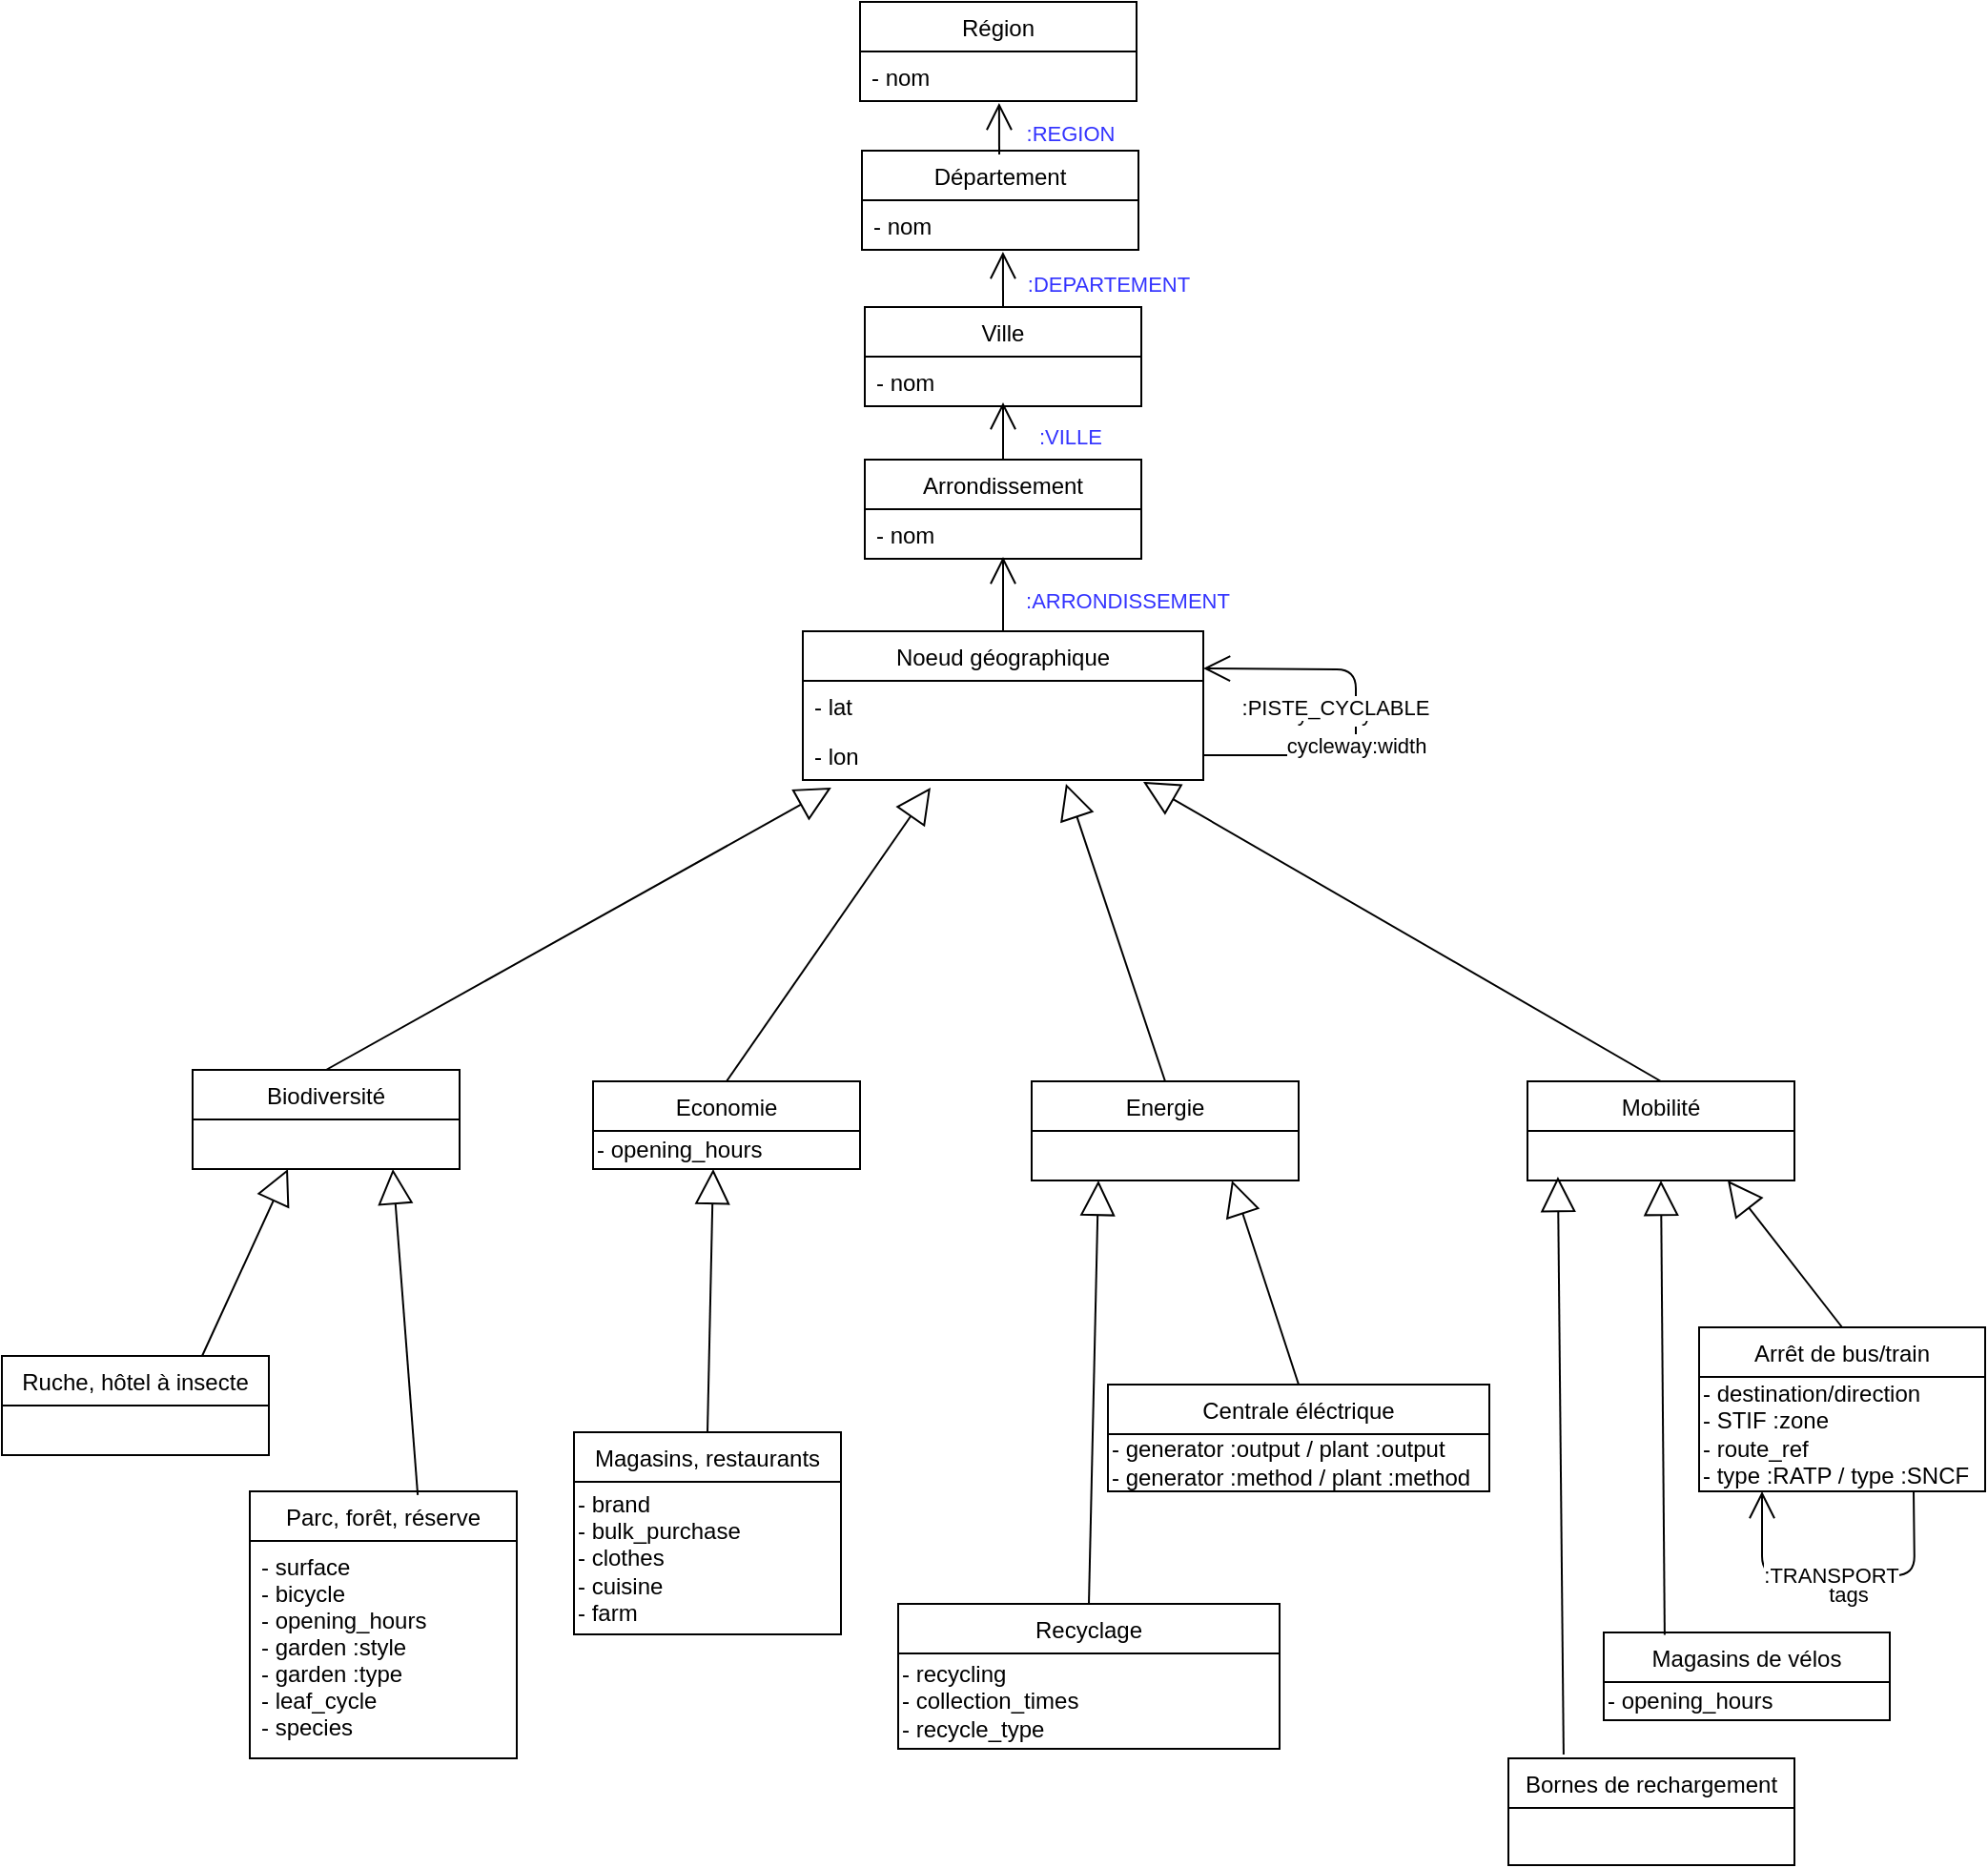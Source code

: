 <mxfile version="13.3.7" type="device"><diagram id="PidYRXYTKO9KqL_93zIx" name="Page-1"><mxGraphModel dx="2249" dy="761" grid="1" gridSize="10" guides="1" tooltips="1" connect="1" arrows="1" fold="1" page="1" pageScale="1" pageWidth="827" pageHeight="1169" math="0" shadow="0"><root><mxCell id="0"/><mxCell id="1" parent="0"/><mxCell id="9AmNIinlysjV_P36KdXR-27" value="" style="endArrow=block;endSize=16;endFill=0;html=1;entryX=0.071;entryY=1.154;entryDx=0;entryDy=0;entryPerimeter=0;exitX=0.5;exitY=0;exitDx=0;exitDy=0;" parent="1" source="9AmNIinlysjV_P36KdXR-11" target="9AmNIinlysjV_P36KdXR-5" edge="1"><mxGeometry width="160" relative="1" as="geometry"><mxPoint x="200" y="510" as="sourcePoint"/><mxPoint x="360" y="510" as="targetPoint"/></mxGeometry></mxCell><mxCell id="9AmNIinlysjV_P36KdXR-28" value="" style="endArrow=block;endSize=16;endFill=0;html=1;entryX=0.319;entryY=1.154;entryDx=0;entryDy=0;entryPerimeter=0;exitX=0.5;exitY=0;exitDx=0;exitDy=0;" parent="1" source="9AmNIinlysjV_P36KdXR-15" target="9AmNIinlysjV_P36KdXR-5" edge="1"><mxGeometry width="160" relative="1" as="geometry"><mxPoint x="350" y="560" as="sourcePoint"/><mxPoint x="361.96" y="488.988" as="targetPoint"/></mxGeometry></mxCell><mxCell id="9AmNIinlysjV_P36KdXR-29" value="" style="endArrow=block;endSize=16;endFill=0;html=1;entryX=0.657;entryY=1.077;entryDx=0;entryDy=0;entryPerimeter=0;exitX=0.5;exitY=0;exitDx=0;exitDy=0;" parent="1" source="9AmNIinlysjV_P36KdXR-19" target="9AmNIinlysjV_P36KdXR-5" edge="1"><mxGeometry width="160" relative="1" as="geometry"><mxPoint x="344.04" y="611.04" as="sourcePoint"/><mxPoint x="395.98" y="490.002" as="targetPoint"/></mxGeometry></mxCell><mxCell id="9AmNIinlysjV_P36KdXR-30" value="" style="endArrow=block;endSize=16;endFill=0;html=1;entryX=0.85;entryY=1.038;entryDx=0;entryDy=0;entryPerimeter=0;exitX=0.5;exitY=0;exitDx=0;exitDy=0;" parent="1" source="9AmNIinlysjV_P36KdXR-23" target="9AmNIinlysjV_P36KdXR-5" edge="1"><mxGeometry width="160" relative="1" as="geometry"><mxPoint x="354.04" y="621.04" as="sourcePoint"/><mxPoint x="405.98" y="500.002" as="targetPoint"/></mxGeometry></mxCell><mxCell id="9AmNIinlysjV_P36KdXR-35" value="" style="endArrow=block;endSize=16;endFill=0;html=1;exitX=0.5;exitY=0;exitDx=0;exitDy=0;entryX=0.45;entryY=1;entryDx=0;entryDy=0;entryPerimeter=0;" parent="1" source="9AmNIinlysjV_P36KdXR-31" edge="1" target="ZRvFWQztWc-JLtb6ZkkC-11"><mxGeometry width="160" relative="1" as="geometry"><mxPoint x="350" y="620" as="sourcePoint"/><mxPoint x="370" y="660" as="targetPoint"/></mxGeometry></mxCell><mxCell id="9AmNIinlysjV_P36KdXR-39" value="" style="endArrow=block;endSize=16;endFill=0;html=1;exitX=0.629;exitY=0.014;exitDx=0;exitDy=0;exitPerimeter=0;entryX=0.75;entryY=1;entryDx=0;entryDy=0;" parent="1" source="9AmNIinlysjV_P36KdXR-36" target="9AmNIinlysjV_P36KdXR-11" edge="1"><mxGeometry width="160" relative="1" as="geometry"><mxPoint x="180" y="732" as="sourcePoint"/><mxPoint x="-30" y="650" as="targetPoint"/></mxGeometry></mxCell><mxCell id="9AmNIinlysjV_P36KdXR-48" value="" style="endArrow=block;endSize=16;endFill=0;html=1;exitX=0.75;exitY=0;exitDx=0;exitDy=0;" parent="1" source="9AmNIinlysjV_P36KdXR-40" edge="1"><mxGeometry width="160" relative="1" as="geometry"><mxPoint x="100" y="740" as="sourcePoint"/><mxPoint x="10" y="662" as="targetPoint"/></mxGeometry></mxCell><mxCell id="9AmNIinlysjV_P36KdXR-53" value="" style="endArrow=block;endSize=16;endFill=0;html=1;exitX=0.5;exitY=0;exitDx=0;exitDy=0;entryX=0.75;entryY=1;entryDx=0;entryDy=0;" parent="1" source="9AmNIinlysjV_P36KdXR-51" edge="1" target="9AmNIinlysjV_P36KdXR-23"><mxGeometry width="160" relative="1" as="geometry"><mxPoint x="720.548" y="730" as="sourcePoint"/><mxPoint x="727" y="664" as="targetPoint"/></mxGeometry></mxCell><mxCell id="9AmNIinlysjV_P36KdXR-61" value="" style="endArrow=block;endSize=16;endFill=0;html=1;exitX=0.213;exitY=0.028;exitDx=0;exitDy=0;exitPerimeter=0;entryX=0.5;entryY=1;entryDx=0;entryDy=0;" parent="1" source="9AmNIinlysjV_P36KdXR-58" target="9AmNIinlysjV_P36KdXR-23" edge="1"><mxGeometry width="160" relative="1" as="geometry"><mxPoint x="730.548" y="740" as="sourcePoint"/><mxPoint x="720" y="680" as="targetPoint"/></mxGeometry></mxCell><mxCell id="9AmNIinlysjV_P36KdXR-62" value="" style="endArrow=block;endSize=16;endFill=0;html=1;exitX=0.5;exitY=0;exitDx=0;exitDy=0;entryX=0.25;entryY=1;entryDx=0;entryDy=0;" parent="1" source="9AmNIinlysjV_P36KdXR-49" target="9AmNIinlysjV_P36KdXR-19" edge="1"><mxGeometry width="160" relative="1" as="geometry"><mxPoint x="490" y="740" as="sourcePoint"/><mxPoint x="420" y="668" as="targetPoint"/></mxGeometry></mxCell><mxCell id="-IiVZrM3Z6q-oCToLzC_-7" value="" style="endArrow=open;endFill=1;endSize=12;html=1;exitX=0.5;exitY=0;exitDx=0;exitDy=0;entryX=0.5;entryY=0.962;entryDx=0;entryDy=0;entryPerimeter=0;" parent="1" source="9AmNIinlysjV_P36KdXR-3" target="-IiVZrM3Z6q-oCToLzC_-17" edge="1"><mxGeometry width="160" relative="1" as="geometry"><mxPoint x="810" y="495" as="sourcePoint"/><mxPoint x="410" y="330" as="targetPoint"/><Array as="points"/></mxGeometry></mxCell><mxCell id="-IiVZrM3Z6q-oCToLzC_-9" value=":ARRONDISSEMENT" style="edgeLabel;html=1;align=center;verticalAlign=middle;resizable=0;points=[];fontColor=#3333FF;" parent="-IiVZrM3Z6q-oCToLzC_-7" vertex="1" connectable="0"><mxGeometry x="-0.218" y="11" relative="1" as="geometry"><mxPoint x="76" y="-1.0" as="offset"/></mxGeometry></mxCell><mxCell id="-IiVZrM3Z6q-oCToLzC_-19" value="" style="endArrow=open;endFill=1;endSize=12;html=1;exitX=0.5;exitY=0;exitDx=0;exitDy=0;entryX=0.5;entryY=0.923;entryDx=0;entryDy=0;entryPerimeter=0;" parent="1" source="-IiVZrM3Z6q-oCToLzC_-16" target="-IiVZrM3Z6q-oCToLzC_-2" edge="1"><mxGeometry width="160" relative="1" as="geometry"><mxPoint x="395" y="390" as="sourcePoint"/><mxPoint x="395" y="341.012" as="targetPoint"/><Array as="points"/></mxGeometry></mxCell><mxCell id="-IiVZrM3Z6q-oCToLzC_-20" value=":VILLE" style="edgeLabel;html=1;align=center;verticalAlign=middle;resizable=0;points=[];fontColor=#3333FF;" parent="-IiVZrM3Z6q-oCToLzC_-19" vertex="1" connectable="0"><mxGeometry x="-0.218" y="11" relative="1" as="geometry"><mxPoint x="46" y="-1.0" as="offset"/></mxGeometry></mxCell><mxCell id="-IiVZrM3Z6q-oCToLzC_-21" value="" style="endArrow=open;endFill=1;endSize=12;html=1;entryX=0.51;entryY=1.038;entryDx=0;entryDy=0;entryPerimeter=0;" parent="1" target="-IiVZrM3Z6q-oCToLzC_-11" edge="1"><mxGeometry width="160" relative="1" as="geometry"><mxPoint x="385" y="210" as="sourcePoint"/><mxPoint x="395" y="269.998" as="targetPoint"/><Array as="points"/></mxGeometry></mxCell><mxCell id="-IiVZrM3Z6q-oCToLzC_-22" value=":DEPARTEMENT" style="edgeLabel;html=1;align=center;verticalAlign=middle;resizable=0;points=[];fontColor=#3333FF;" parent="-IiVZrM3Z6q-oCToLzC_-21" vertex="1" connectable="0"><mxGeometry x="-0.218" y="11" relative="1" as="geometry"><mxPoint x="66" y="-1.0" as="offset"/></mxGeometry></mxCell><mxCell id="-IiVZrM3Z6q-oCToLzC_-23" value="" style="endArrow=open;endFill=1;endSize=12;html=1;entryX=0.503;entryY=1.038;entryDx=0;entryDy=0;entryPerimeter=0;" parent="1" target="-IiVZrM3Z6q-oCToLzC_-15" edge="1"><mxGeometry width="160" relative="1" as="geometry"><mxPoint x="383" y="130" as="sourcePoint"/><mxPoint x="394.95" y="190.988" as="targetPoint"/><Array as="points"/></mxGeometry></mxCell><mxCell id="-IiVZrM3Z6q-oCToLzC_-24" value=":REGION" style="edgeLabel;html=1;align=center;verticalAlign=middle;resizable=0;points=[];fontColor=#3333FF;" parent="-IiVZrM3Z6q-oCToLzC_-23" vertex="1" connectable="0"><mxGeometry x="-0.218" y="11" relative="1" as="geometry"><mxPoint x="48.03" y="-1.0" as="offset"/></mxGeometry></mxCell><mxCell id="9AmNIinlysjV_P36KdXR-3" value="Noeud géographique" style="swimlane;fontStyle=0;childLayout=stackLayout;horizontal=1;startSize=26;fillColor=none;horizontalStack=0;resizeParent=1;resizeParentMax=0;resizeLast=0;collapsible=1;marginBottom=0;" parent="1" vertex="1"><mxGeometry x="280" y="380" width="210" height="78" as="geometry"/></mxCell><mxCell id="9AmNIinlysjV_P36KdXR-4" value="- lat" style="text;strokeColor=none;fillColor=none;align=left;verticalAlign=top;spacingLeft=4;spacingRight=4;overflow=hidden;rotatable=0;points=[[0,0.5],[1,0.5]];portConstraint=eastwest;" parent="9AmNIinlysjV_P36KdXR-3" vertex="1"><mxGeometry y="26" width="210" height="26" as="geometry"/></mxCell><mxCell id="9AmNIinlysjV_P36KdXR-5" value="- lon" style="text;strokeColor=none;fillColor=none;align=left;verticalAlign=top;spacingLeft=4;spacingRight=4;overflow=hidden;rotatable=0;points=[[0,0.5],[1,0.5]];portConstraint=eastwest;" parent="9AmNIinlysjV_P36KdXR-3" vertex="1"><mxGeometry y="52" width="210" height="26" as="geometry"/></mxCell><mxCell id="9AmNIinlysjV_P36KdXR-8" value="cycleway:width" style="endArrow=open;endFill=1;endSize=12;html=1;exitX=1;exitY=0.5;exitDx=0;exitDy=0;entryX=1;entryY=0.25;entryDx=0;entryDy=0;" parent="9AmNIinlysjV_P36KdXR-3" source="9AmNIinlysjV_P36KdXR-5" target="9AmNIinlysjV_P36KdXR-3" edge="1"><mxGeometry width="160" relative="1" as="geometry"><mxPoint x="390" y="65" as="sourcePoint"/><mxPoint x="380" y="-40" as="targetPoint"/><Array as="points"><mxPoint x="290" y="65"/><mxPoint x="290" y="20"/></Array></mxGeometry></mxCell><mxCell id="9AmNIinlysjV_P36KdXR-9" value=":PISTE_CYCLABLE" style="edgeLabel;html=1;align=center;verticalAlign=middle;resizable=0;points=[];" parent="9AmNIinlysjV_P36KdXR-8" vertex="1" connectable="0"><mxGeometry x="-0.218" y="11" relative="1" as="geometry"><mxPoint y="-25" as="offset"/></mxGeometry></mxCell><mxCell id="ZRvFWQztWc-JLtb6ZkkC-1" value="cycleway:width" style="edgeLabel;html=1;align=center;verticalAlign=middle;resizable=0;points=[];" vertex="1" connectable="0" parent="9AmNIinlysjV_P36KdXR-8"><mxGeometry x="-0.405" y="1" relative="1" as="geometry"><mxPoint x="19" y="-4" as="offset"/></mxGeometry></mxCell><mxCell id="-IiVZrM3Z6q-oCToLzC_-14" value="Région" style="swimlane;fontStyle=0;childLayout=stackLayout;horizontal=1;startSize=26;fillColor=none;horizontalStack=0;resizeParent=1;resizeParentMax=0;resizeLast=0;collapsible=1;marginBottom=0;" parent="1" vertex="1"><mxGeometry x="310" y="50" width="145" height="52" as="geometry"/></mxCell><mxCell id="-IiVZrM3Z6q-oCToLzC_-15" value="- nom" style="text;strokeColor=none;fillColor=none;align=left;verticalAlign=top;spacingLeft=4;spacingRight=4;overflow=hidden;rotatable=0;points=[[0,0.5],[1,0.5]];portConstraint=eastwest;" parent="-IiVZrM3Z6q-oCToLzC_-14" vertex="1"><mxGeometry y="26" width="145" height="26" as="geometry"/></mxCell><mxCell id="-IiVZrM3Z6q-oCToLzC_-10" value="Département" style="swimlane;fontStyle=0;childLayout=stackLayout;horizontal=1;startSize=26;fillColor=none;horizontalStack=0;resizeParent=1;resizeParentMax=0;resizeLast=0;collapsible=1;marginBottom=0;" parent="1" vertex="1"><mxGeometry x="311" y="128" width="145" height="52" as="geometry"/></mxCell><mxCell id="-IiVZrM3Z6q-oCToLzC_-11" value="- nom" style="text;strokeColor=none;fillColor=none;align=left;verticalAlign=top;spacingLeft=4;spacingRight=4;overflow=hidden;rotatable=0;points=[[0,0.5],[1,0.5]];portConstraint=eastwest;" parent="-IiVZrM3Z6q-oCToLzC_-10" vertex="1"><mxGeometry y="26" width="145" height="26" as="geometry"/></mxCell><mxCell id="-IiVZrM3Z6q-oCToLzC_-16" value="Arrondissement" style="swimlane;fontStyle=0;childLayout=stackLayout;horizontal=1;startSize=26;fillColor=none;horizontalStack=0;resizeParent=1;resizeParentMax=0;resizeLast=0;collapsible=1;marginBottom=0;" parent="1" vertex="1"><mxGeometry x="312.5" y="290" width="145" height="52" as="geometry"/></mxCell><mxCell id="-IiVZrM3Z6q-oCToLzC_-17" value="- nom" style="text;strokeColor=none;fillColor=none;align=left;verticalAlign=top;spacingLeft=4;spacingRight=4;overflow=hidden;rotatable=0;points=[[0,0.5],[1,0.5]];portConstraint=eastwest;" parent="-IiVZrM3Z6q-oCToLzC_-16" vertex="1"><mxGeometry y="26" width="145" height="26" as="geometry"/></mxCell><mxCell id="-IiVZrM3Z6q-oCToLzC_-1" value="Ville" style="swimlane;fontStyle=0;childLayout=stackLayout;horizontal=1;startSize=26;fillColor=none;horizontalStack=0;resizeParent=1;resizeParentMax=0;resizeLast=0;collapsible=1;marginBottom=0;" parent="1" vertex="1"><mxGeometry x="312.5" y="210" width="145" height="52" as="geometry"/></mxCell><mxCell id="-IiVZrM3Z6q-oCToLzC_-2" value="- nom" style="text;strokeColor=none;fillColor=none;align=left;verticalAlign=top;spacingLeft=4;spacingRight=4;overflow=hidden;rotatable=0;points=[[0,0.5],[1,0.5]];portConstraint=eastwest;" parent="-IiVZrM3Z6q-oCToLzC_-1" vertex="1"><mxGeometry y="26" width="145" height="26" as="geometry"/></mxCell><mxCell id="ZRvFWQztWc-JLtb6ZkkC-12" value="" style="endArrow=block;endSize=16;endFill=0;html=1;exitX=0.5;exitY=0;exitDx=0;exitDy=0;entryX=0.75;entryY=1;entryDx=0;entryDy=0;" edge="1" parent="1" source="ZRvFWQztWc-JLtb6ZkkC-9" target="9AmNIinlysjV_P36KdXR-19"><mxGeometry width="160" relative="1" as="geometry"><mxPoint x="540" y="876" as="sourcePoint"/><mxPoint x="520" y="670" as="targetPoint"/></mxGeometry></mxCell><mxCell id="9AmNIinlysjV_P36KdXR-31" value="Magasins, restaurants" style="swimlane;fontStyle=0;childLayout=stackLayout;horizontal=1;startSize=26;fillColor=none;horizontalStack=0;resizeParent=1;resizeParentMax=0;resizeLast=0;collapsible=1;marginBottom=0;" parent="1" vertex="1"><mxGeometry x="160" y="800" width="140" height="106" as="geometry"/></mxCell><mxCell id="ZRvFWQztWc-JLtb6ZkkC-2" value="- brand&lt;br&gt;- bulk_purchase&lt;br&gt;- clothes&lt;br&gt;- cuisine&lt;br&gt;- farm" style="text;html=1;align=left;verticalAlign=middle;resizable=0;points=[];autosize=1;" vertex="1" parent="9AmNIinlysjV_P36KdXR-31"><mxGeometry y="26" width="140" height="80" as="geometry"/></mxCell><mxCell id="9AmNIinlysjV_P36KdXR-15" value="Economie" style="swimlane;fontStyle=0;childLayout=stackLayout;horizontal=1;startSize=26;fillColor=none;horizontalStack=0;resizeParent=1;resizeParentMax=0;resizeLast=0;collapsible=1;marginBottom=0;" parent="1" vertex="1"><mxGeometry x="170" y="616" width="140" height="46" as="geometry"/></mxCell><mxCell id="ZRvFWQztWc-JLtb6ZkkC-11" value="-&lt;span&gt;&amp;nbsp;opening_hours&lt;/span&gt;" style="text;html=1;align=left;verticalAlign=middle;resizable=0;points=[];autosize=1;" vertex="1" parent="9AmNIinlysjV_P36KdXR-15"><mxGeometry y="26" width="140" height="20" as="geometry"/></mxCell><mxCell id="9AmNIinlysjV_P36KdXR-19" value="Energie" style="swimlane;fontStyle=0;childLayout=stackLayout;horizontal=1;startSize=26;fillColor=none;horizontalStack=0;resizeParent=1;resizeParentMax=0;resizeLast=0;collapsible=1;marginBottom=0;" parent="1" vertex="1"><mxGeometry x="400" y="616" width="140" height="52" as="geometry"/></mxCell><mxCell id="9AmNIinlysjV_P36KdXR-11" value="Biodiversité" style="swimlane;fontStyle=0;childLayout=stackLayout;horizontal=1;startSize=26;fillColor=none;horizontalStack=0;resizeParent=1;resizeParentMax=0;resizeLast=0;collapsible=1;marginBottom=0;" parent="1" vertex="1"><mxGeometry x="-40" y="610" width="140" height="52" as="geometry"/></mxCell><mxCell id="9AmNIinlysjV_P36KdXR-36" value="Parc, forêt, réserve" style="swimlane;fontStyle=0;childLayout=stackLayout;horizontal=1;startSize=26;fillColor=none;horizontalStack=0;resizeParent=1;resizeParentMax=0;resizeLast=0;collapsible=1;marginBottom=0;" parent="1" vertex="1"><mxGeometry x="-10" y="831" width="140" height="140" as="geometry"/></mxCell><mxCell id="9AmNIinlysjV_P36KdXR-38" value="- surface&#10;- bicycle&#10;- opening_hours&#10;- garden :style&#10;- garden :type&#10;- leaf_cycle&#10;- species" style="text;strokeColor=none;fillColor=none;align=left;verticalAlign=top;spacingLeft=4;spacingRight=4;overflow=hidden;rotatable=0;points=[[0,0.5],[1,0.5]];portConstraint=eastwest;" parent="9AmNIinlysjV_P36KdXR-36" vertex="1"><mxGeometry y="26" width="140" height="114" as="geometry"/></mxCell><mxCell id="9AmNIinlysjV_P36KdXR-40" value="Ruche, hôtel à insecte" style="swimlane;fontStyle=0;childLayout=stackLayout;horizontal=1;startSize=26;fillColor=none;horizontalStack=0;resizeParent=1;resizeParentMax=0;resizeLast=0;collapsible=1;marginBottom=0;" parent="1" vertex="1"><mxGeometry x="-140" y="760" width="140" height="52" as="geometry"/></mxCell><mxCell id="ZRvFWQztWc-JLtb6ZkkC-9" value="Centrale éléctrique" style="swimlane;fontStyle=0;childLayout=stackLayout;horizontal=1;startSize=26;fillColor=none;horizontalStack=0;resizeParent=1;resizeParentMax=0;resizeLast=0;collapsible=1;marginBottom=0;" vertex="1" parent="1"><mxGeometry x="440" y="775" width="200" height="56" as="geometry"/></mxCell><mxCell id="ZRvFWQztWc-JLtb6ZkkC-10" value="- generator :output / plant :output&lt;br&gt;- generator :method / plant :method" style="text;html=1;align=left;verticalAlign=middle;resizable=0;points=[];autosize=1;" vertex="1" parent="ZRvFWQztWc-JLtb6ZkkC-9"><mxGeometry y="26" width="200" height="30" as="geometry"/></mxCell><mxCell id="ZRvFWQztWc-JLtb6ZkkC-13" value="" style="endArrow=block;endSize=16;endFill=0;html=1;exitX=0.193;exitY=-0.036;exitDx=0;exitDy=0;exitPerimeter=0;entryX=0.114;entryY=0.962;entryDx=0;entryDy=0;entryPerimeter=0;" edge="1" parent="1" source="ZRvFWQztWc-JLtb6ZkkC-6" target="9AmNIinlysjV_P36KdXR-23"><mxGeometry width="160" relative="1" as="geometry"><mxPoint x="618.95" y="997.984" as="sourcePoint"/><mxPoint x="745.96" y="651.012" as="targetPoint"/></mxGeometry></mxCell><mxCell id="9AmNIinlysjV_P36KdXR-51" value="Arrêt de bus/train" style="swimlane;fontStyle=0;childLayout=stackLayout;horizontal=1;startSize=26;fillColor=none;horizontalStack=0;resizeParent=1;resizeParentMax=0;resizeLast=0;collapsible=1;marginBottom=0;" parent="1" vertex="1"><mxGeometry x="750" y="745" width="150" height="86" as="geometry"/></mxCell><mxCell id="9AmNIinlysjV_P36KdXR-54" value="" style="endArrow=open;endFill=1;endSize=12;html=1;exitX=0.75;exitY=1;exitDx=0;exitDy=0;entryX=0.22;entryY=1;entryDx=0;entryDy=0;entryPerimeter=0;" parent="9AmNIinlysjV_P36KdXR-51" source="9AmNIinlysjV_P36KdXR-51" edge="1" target="ZRvFWQztWc-JLtb6ZkkC-4"><mxGeometry width="160" relative="1" as="geometry"><mxPoint x="83" y="42" as="sourcePoint"/><mxPoint x="33" y="52" as="targetPoint"/><Array as="points"><mxPoint x="113" y="130"/><mxPoint x="33" y="130"/></Array></mxGeometry></mxCell><mxCell id="9AmNIinlysjV_P36KdXR-55" value="tags" style="edgeLabel;html=1;align=center;verticalAlign=middle;resizable=0;points=[];" parent="9AmNIinlysjV_P36KdXR-54" vertex="1" connectable="0"><mxGeometry x="-0.227" y="11" relative="1" as="geometry"><mxPoint x="-14" y="-1" as="offset"/></mxGeometry></mxCell><mxCell id="9AmNIinlysjV_P36KdXR-56" value=":TRANSPORT" style="edgeLabel;html=1;align=center;verticalAlign=middle;resizable=0;points=[];" parent="9AmNIinlysjV_P36KdXR-54" vertex="1" connectable="0"><mxGeometry x="-0.218" y="11" relative="1" as="geometry"><mxPoint x="-23" y="-11" as="offset"/></mxGeometry></mxCell><mxCell id="ZRvFWQztWc-JLtb6ZkkC-4" value="- destination/direction&lt;br&gt;- STIF :zone&lt;br&gt;- route_ref&lt;br&gt;- type :RATP / type :SNCF" style="text;html=1;align=left;verticalAlign=middle;resizable=0;points=[];autosize=1;" vertex="1" parent="9AmNIinlysjV_P36KdXR-51"><mxGeometry y="26" width="150" height="60" as="geometry"/></mxCell><mxCell id="9AmNIinlysjV_P36KdXR-23" value="Mobilité" style="swimlane;fontStyle=0;childLayout=stackLayout;horizontal=1;startSize=26;fillColor=none;horizontalStack=0;resizeParent=1;resizeParentMax=0;resizeLast=0;collapsible=1;marginBottom=0;" parent="1" vertex="1"><mxGeometry x="660" y="616" width="140" height="52" as="geometry"/></mxCell><mxCell id="9AmNIinlysjV_P36KdXR-58" value="Magasins de vélos" style="swimlane;fontStyle=0;childLayout=stackLayout;horizontal=1;startSize=26;fillColor=none;horizontalStack=0;resizeParent=1;resizeParentMax=0;resizeLast=0;collapsible=1;marginBottom=0;" parent="1" vertex="1"><mxGeometry x="700" y="905" width="150" height="46" as="geometry"/></mxCell><mxCell id="ZRvFWQztWc-JLtb6ZkkC-5" value="-&amp;nbsp;opening_hours" style="text;html=1;align=left;verticalAlign=middle;resizable=0;points=[];autosize=1;" vertex="1" parent="9AmNIinlysjV_P36KdXR-58"><mxGeometry y="26" width="150" height="20" as="geometry"/></mxCell><mxCell id="ZRvFWQztWc-JLtb6ZkkC-6" value="Bornes de rechargement" style="swimlane;fontStyle=0;childLayout=stackLayout;horizontal=1;startSize=26;fillColor=none;horizontalStack=0;resizeParent=1;resizeParentMax=0;resizeLast=0;collapsible=1;marginBottom=0;" vertex="1" parent="1"><mxGeometry x="650" y="971" width="150" height="56" as="geometry"/></mxCell><mxCell id="9AmNIinlysjV_P36KdXR-49" value="Recyclage" style="swimlane;fontStyle=0;childLayout=stackLayout;horizontal=1;startSize=26;fillColor=none;horizontalStack=0;resizeParent=1;resizeParentMax=0;resizeLast=0;collapsible=1;marginBottom=0;" parent="1" vertex="1"><mxGeometry x="330" y="890" width="200" height="76" as="geometry"/></mxCell><mxCell id="ZRvFWQztWc-JLtb6ZkkC-3" value="- recycling&lt;br&gt;- collection_times&lt;br&gt;- recycle_type" style="text;html=1;align=left;verticalAlign=middle;resizable=0;points=[];autosize=1;" vertex="1" parent="9AmNIinlysjV_P36KdXR-49"><mxGeometry y="26" width="200" height="50" as="geometry"/></mxCell></root></mxGraphModel></diagram></mxfile>